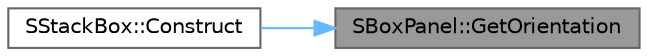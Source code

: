 digraph "SBoxPanel::GetOrientation"
{
 // INTERACTIVE_SVG=YES
 // LATEX_PDF_SIZE
  bgcolor="transparent";
  edge [fontname=Helvetica,fontsize=10,labelfontname=Helvetica,labelfontsize=10];
  node [fontname=Helvetica,fontsize=10,shape=box,height=0.2,width=0.4];
  rankdir="RL";
  Node1 [id="Node000001",label="SBoxPanel::GetOrientation",height=0.2,width=0.4,color="gray40", fillcolor="grey60", style="filled", fontcolor="black",tooltip=" "];
  Node1 -> Node2 [id="edge1_Node000001_Node000002",dir="back",color="steelblue1",style="solid",tooltip=" "];
  Node2 [id="Node000002",label="SStackBox::Construct",height=0.2,width=0.4,color="grey40", fillcolor="white", style="filled",URL="$d7/d02/classSStackBox.html#a524dc0f22398f01be3ea1f4cad8ae7f0",tooltip="Construct this widget."];
}
